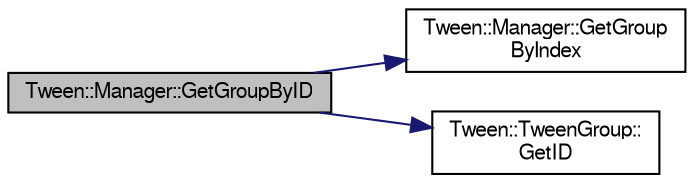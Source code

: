digraph "Tween::Manager::GetGroupByID"
{
  bgcolor="transparent";
  edge [fontname="FreeSans",fontsize="10",labelfontname="FreeSans",labelfontsize="10"];
  node [fontname="FreeSans",fontsize="10",shape=record];
  rankdir="LR";
  Node1 [label="Tween::Manager::GetGroupByID",height=0.2,width=0.4,color="black", fillcolor="grey75", style="filled" fontcolor="black"];
  Node1 -> Node2 [color="midnightblue",fontsize="10",style="solid",fontname="FreeSans"];
  Node2 [label="Tween::Manager::GetGroup\lByIndex",height=0.2,width=0.4,color="black",URL="$classTween_1_1Manager.html#a730f0852926ec37ee4a627e48919a29d"];
  Node1 -> Node3 [color="midnightblue",fontsize="10",style="solid",fontname="FreeSans"];
  Node3 [label="Tween::TweenGroup::\lGetID",height=0.2,width=0.4,color="black",URL="$classTween_1_1TweenGroup.html#aac95e204ae17ddc2a8c8cf808ef3cc62"];
}
